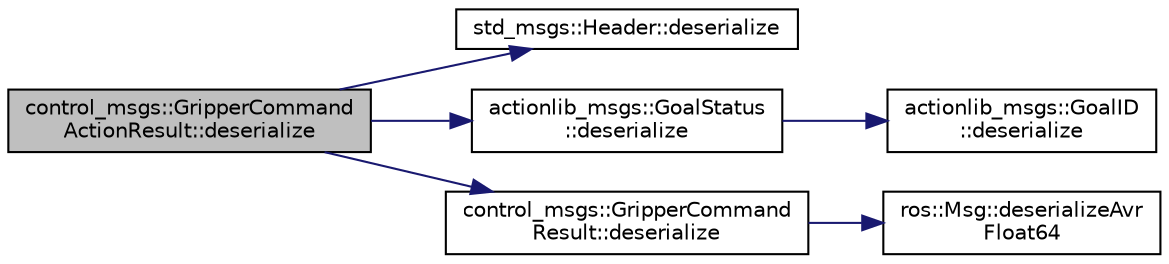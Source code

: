 digraph "control_msgs::GripperCommandActionResult::deserialize"
{
  edge [fontname="Helvetica",fontsize="10",labelfontname="Helvetica",labelfontsize="10"];
  node [fontname="Helvetica",fontsize="10",shape=record];
  rankdir="LR";
  Node1 [label="control_msgs::GripperCommand\lActionResult::deserialize",height=0.2,width=0.4,color="black", fillcolor="grey75", style="filled" fontcolor="black"];
  Node1 -> Node2 [color="midnightblue",fontsize="10",style="solid",fontname="Helvetica"];
  Node2 [label="std_msgs::Header::deserialize",height=0.2,width=0.4,color="black", fillcolor="white", style="filled",URL="$classstd__msgs_1_1_header.html#a077354cf11d752b6f4fc7c437ec29ac2"];
  Node1 -> Node3 [color="midnightblue",fontsize="10",style="solid",fontname="Helvetica"];
  Node3 [label="actionlib_msgs::GoalStatus\l::deserialize",height=0.2,width=0.4,color="black", fillcolor="white", style="filled",URL="$classactionlib__msgs_1_1_goal_status.html#aa8f8d2d456fd3dca1f6a801679bf895d"];
  Node3 -> Node4 [color="midnightblue",fontsize="10",style="solid",fontname="Helvetica"];
  Node4 [label="actionlib_msgs::GoalID\l::deserialize",height=0.2,width=0.4,color="black", fillcolor="white", style="filled",URL="$classactionlib__msgs_1_1_goal_i_d.html#a34c08058b4c88f0e723307611d57d838"];
  Node1 -> Node5 [color="midnightblue",fontsize="10",style="solid",fontname="Helvetica"];
  Node5 [label="control_msgs::GripperCommand\lResult::deserialize",height=0.2,width=0.4,color="black", fillcolor="white", style="filled",URL="$classcontrol__msgs_1_1_gripper_command_result.html#a679fd8319084d10f8cb6afda482c8347"];
  Node5 -> Node6 [color="midnightblue",fontsize="10",style="solid",fontname="Helvetica"];
  Node6 [label="ros::Msg::deserializeAvr\lFloat64",height=0.2,width=0.4,color="black", fillcolor="white", style="filled",URL="$classros_1_1_msg.html#a8494fc1e864aa11612757ba107792b11",tooltip="This tricky function handles demoting a 64bit double to a 32bit float, so that AVR can understand mes..."];
}
